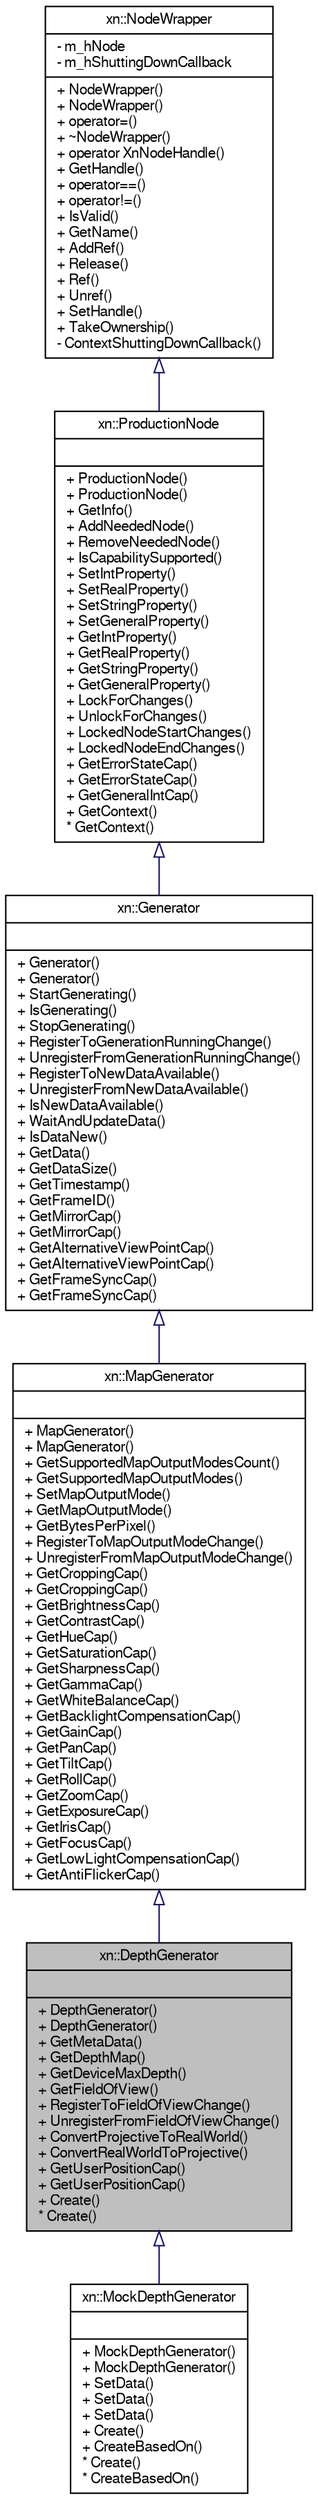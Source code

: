 digraph G
{
  edge [fontname="FreeSans",fontsize="10",labelfontname="FreeSans",labelfontsize="10"];
  node [fontname="FreeSans",fontsize="10",shape=record];
  Node1 [label="{xn::DepthGenerator\n||+ DepthGenerator()\l+ DepthGenerator()\l+ GetMetaData()\l+ GetDepthMap()\l+ GetDeviceMaxDepth()\l+ GetFieldOfView()\l+ RegisterToFieldOfViewChange()\l+ UnregisterFromFieldOfViewChange()\l+ ConvertProjectiveToRealWorld()\l+ ConvertRealWorldToProjective()\l+ GetUserPositionCap()\l+ GetUserPositionCap()\l+ Create()\l* Create()\l}",height=0.2,width=0.4,color="black", fillcolor="grey75", style="filled" fontcolor="black"];
  Node2 -> Node1 [dir=back,color="midnightblue",fontsize="10",style="solid",arrowtail="empty",fontname="FreeSans"];
  Node2 [label="{xn::MapGenerator\n||+ MapGenerator()\l+ MapGenerator()\l+ GetSupportedMapOutputModesCount()\l+ GetSupportedMapOutputModes()\l+ SetMapOutputMode()\l+ GetMapOutputMode()\l+ GetBytesPerPixel()\l+ RegisterToMapOutputModeChange()\l+ UnregisterFromMapOutputModeChange()\l+ GetCroppingCap()\l+ GetCroppingCap()\l+ GetBrightnessCap()\l+ GetContrastCap()\l+ GetHueCap()\l+ GetSaturationCap()\l+ GetSharpnessCap()\l+ GetGammaCap()\l+ GetWhiteBalanceCap()\l+ GetBacklightCompensationCap()\l+ GetGainCap()\l+ GetPanCap()\l+ GetTiltCap()\l+ GetRollCap()\l+ GetZoomCap()\l+ GetExposureCap()\l+ GetIrisCap()\l+ GetFocusCap()\l+ GetLowLightCompensationCap()\l+ GetAntiFlickerCap()\l}",height=0.2,width=0.4,color="black", fillcolor="white", style="filled",URL="$classxn_1_1_map_generator.html"];
  Node3 -> Node2 [dir=back,color="midnightblue",fontsize="10",style="solid",arrowtail="empty",fontname="FreeSans"];
  Node3 [label="{xn::Generator\n||+ Generator()\l+ Generator()\l+ StartGenerating()\l+ IsGenerating()\l+ StopGenerating()\l+ RegisterToGenerationRunningChange()\l+ UnregisterFromGenerationRunningChange()\l+ RegisterToNewDataAvailable()\l+ UnregisterFromNewDataAvailable()\l+ IsNewDataAvailable()\l+ WaitAndUpdateData()\l+ IsDataNew()\l+ GetData()\l+ GetDataSize()\l+ GetTimestamp()\l+ GetFrameID()\l+ GetMirrorCap()\l+ GetMirrorCap()\l+ GetAlternativeViewPointCap()\l+ GetAlternativeViewPointCap()\l+ GetFrameSyncCap()\l+ GetFrameSyncCap()\l}",height=0.2,width=0.4,color="black", fillcolor="white", style="filled",URL="$classxn_1_1_generator.html"];
  Node4 -> Node3 [dir=back,color="midnightblue",fontsize="10",style="solid",arrowtail="empty",fontname="FreeSans"];
  Node4 [label="{xn::ProductionNode\n||+ ProductionNode()\l+ ProductionNode()\l+ GetInfo()\l+ AddNeededNode()\l+ RemoveNeededNode()\l+ IsCapabilitySupported()\l+ SetIntProperty()\l+ SetRealProperty()\l+ SetStringProperty()\l+ SetGeneralProperty()\l+ GetIntProperty()\l+ GetRealProperty()\l+ GetStringProperty()\l+ GetGeneralProperty()\l+ LockForChanges()\l+ UnlockForChanges()\l+ LockedNodeStartChanges()\l+ LockedNodeEndChanges()\l+ GetErrorStateCap()\l+ GetErrorStateCap()\l+ GetGeneralIntCap()\l+ GetContext()\l* GetContext()\l}",height=0.2,width=0.4,color="black", fillcolor="white", style="filled",URL="$classxn_1_1_production_node.html"];
  Node5 -> Node4 [dir=back,color="midnightblue",fontsize="10",style="solid",arrowtail="empty",fontname="FreeSans"];
  Node5 [label="{xn::NodeWrapper\n|- m_hNode\l- m_hShuttingDownCallback\l|+ NodeWrapper()\l+ NodeWrapper()\l+ operator=()\l+ ~NodeWrapper()\l+ operator XnNodeHandle()\l+ GetHandle()\l+ operator==()\l+ operator!=()\l+ IsValid()\l+ GetName()\l+ AddRef()\l+ Release()\l+ Ref()\l+ Unref()\l+ SetHandle()\l+ TakeOwnership()\l- ContextShuttingDownCallback()\l}",height=0.2,width=0.4,color="black", fillcolor="white", style="filled",URL="$classxn_1_1_node_wrapper.html"];
  Node1 -> Node6 [dir=back,color="midnightblue",fontsize="10",style="solid",arrowtail="empty",fontname="FreeSans"];
  Node6 [label="{xn::MockDepthGenerator\n||+ MockDepthGenerator()\l+ MockDepthGenerator()\l+ SetData()\l+ SetData()\l+ SetData()\l+ Create()\l+ CreateBasedOn()\l* Create()\l* CreateBasedOn()\l}",height=0.2,width=0.4,color="black", fillcolor="white", style="filled",URL="$classxn_1_1_mock_depth_generator.html"];
}
